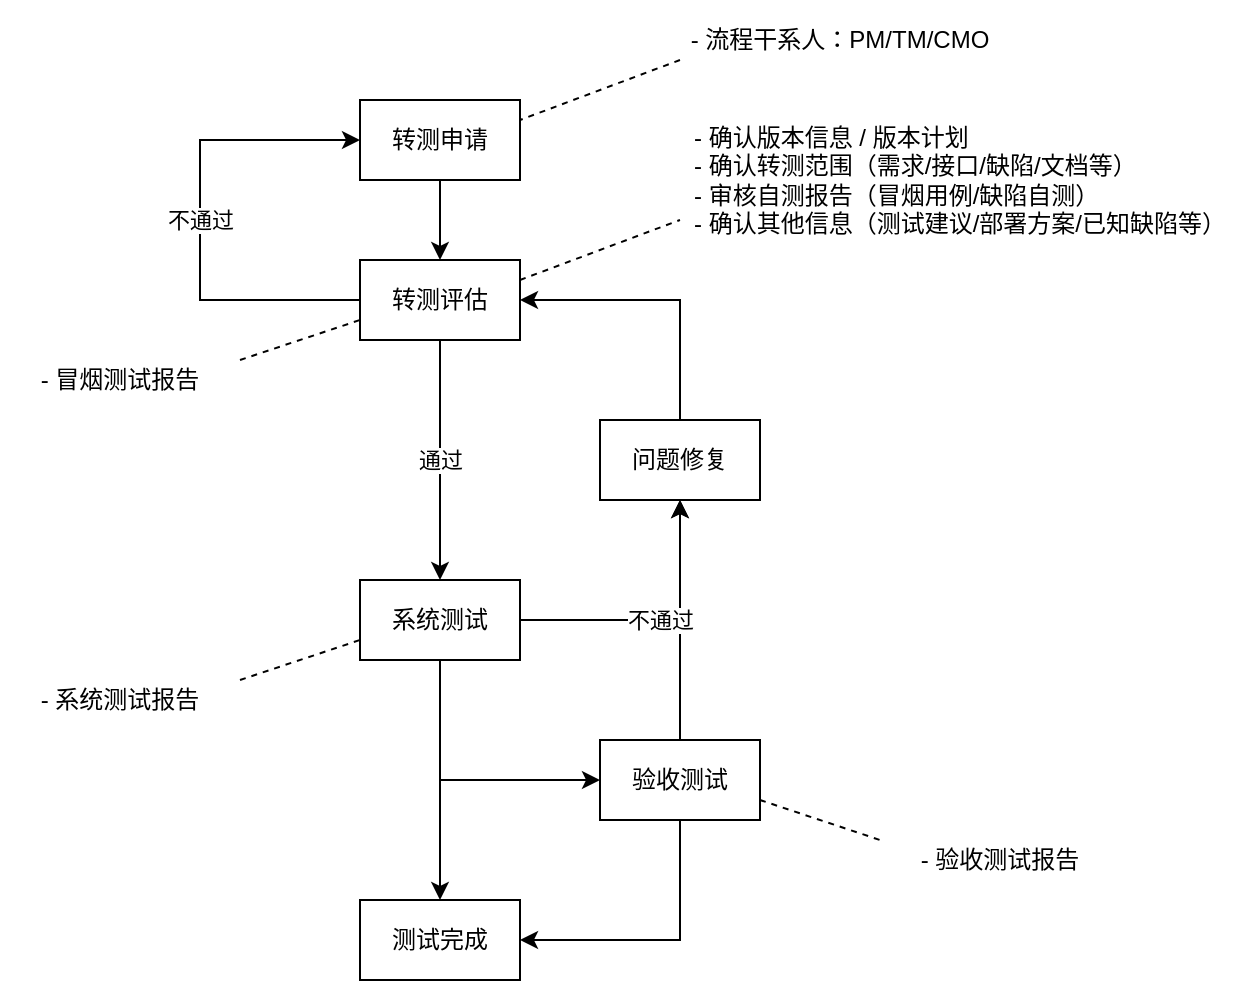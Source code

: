 <mxfile version="10.6.1" type="github"><diagram id="riu8EtfvFfFACFFr9gul" name="Page-1"><mxGraphModel dx="866" dy="623" grid="1" gridSize="10" guides="1" tooltips="1" connect="1" arrows="1" fold="1" page="1" pageScale="1" pageWidth="827" pageHeight="1169" math="0" shadow="0"><root><mxCell id="0"/><mxCell id="1" parent="0"/><mxCell id="F8fmw6eRG-6yX89xIcvf-8" style="edgeStyle=orthogonalEdgeStyle;rounded=0;orthogonalLoop=1;jettySize=auto;html=1;entryX=0.5;entryY=0;entryDx=0;entryDy=0;" edge="1" parent="1" source="F8fmw6eRG-6yX89xIcvf-1" target="F8fmw6eRG-6yX89xIcvf-2"><mxGeometry relative="1" as="geometry"/></mxCell><mxCell id="F8fmw6eRG-6yX89xIcvf-1" value="转测申请" style="rounded=0;whiteSpace=wrap;html=1;" vertex="1" parent="1"><mxGeometry x="360" y="120" width="80" height="40" as="geometry"/></mxCell><mxCell id="F8fmw6eRG-6yX89xIcvf-9" value="通过" style="edgeStyle=orthogonalEdgeStyle;rounded=0;orthogonalLoop=1;jettySize=auto;html=1;entryX=0.5;entryY=0;entryDx=0;entryDy=0;" edge="1" parent="1" source="F8fmw6eRG-6yX89xIcvf-2" target="F8fmw6eRG-6yX89xIcvf-5"><mxGeometry relative="1" as="geometry"/></mxCell><mxCell id="F8fmw6eRG-6yX89xIcvf-18" value="不通过" style="edgeStyle=orthogonalEdgeStyle;rounded=0;orthogonalLoop=1;jettySize=auto;html=1;entryX=0;entryY=0.5;entryDx=0;entryDy=0;" edge="1" parent="1" source="F8fmw6eRG-6yX89xIcvf-2" target="F8fmw6eRG-6yX89xIcvf-1"><mxGeometry relative="1" as="geometry"><Array as="points"><mxPoint x="280" y="220"/><mxPoint x="280" y="140"/></Array></mxGeometry></mxCell><mxCell id="F8fmw6eRG-6yX89xIcvf-2" value="转测评估" style="rounded=0;whiteSpace=wrap;html=1;" vertex="1" parent="1"><mxGeometry x="360" y="200" width="80" height="40" as="geometry"/></mxCell><mxCell id="F8fmw6eRG-6yX89xIcvf-4" value="测试完成" style="rounded=0;whiteSpace=wrap;html=1;" vertex="1" parent="1"><mxGeometry x="360" y="520" width="80" height="40" as="geometry"/></mxCell><mxCell id="F8fmw6eRG-6yX89xIcvf-13" value="" style="edgeStyle=orthogonalEdgeStyle;rounded=0;orthogonalLoop=1;jettySize=auto;html=1;entryX=0;entryY=0.5;entryDx=0;entryDy=0;" edge="1" parent="1" source="F8fmw6eRG-6yX89xIcvf-5" target="F8fmw6eRG-6yX89xIcvf-7"><mxGeometry relative="1" as="geometry"><Array as="points"><mxPoint x="400" y="460"/></Array></mxGeometry></mxCell><mxCell id="F8fmw6eRG-6yX89xIcvf-5" value="系统测试" style="rounded=0;whiteSpace=wrap;html=1;" vertex="1" parent="1"><mxGeometry x="360" y="360" width="80" height="40" as="geometry"/></mxCell><mxCell id="F8fmw6eRG-6yX89xIcvf-17" style="edgeStyle=orthogonalEdgeStyle;rounded=0;orthogonalLoop=1;jettySize=auto;html=1;entryX=1;entryY=0.5;entryDx=0;entryDy=0;" edge="1" parent="1" source="F8fmw6eRG-6yX89xIcvf-6" target="F8fmw6eRG-6yX89xIcvf-2"><mxGeometry relative="1" as="geometry"><Array as="points"><mxPoint x="520" y="220"/></Array></mxGeometry></mxCell><mxCell id="F8fmw6eRG-6yX89xIcvf-6" value="问题修复" style="rounded=0;whiteSpace=wrap;html=1;" vertex="1" parent="1"><mxGeometry x="480" y="280" width="80" height="40" as="geometry"/></mxCell><mxCell id="F8fmw6eRG-6yX89xIcvf-14" style="edgeStyle=orthogonalEdgeStyle;rounded=0;orthogonalLoop=1;jettySize=auto;html=1;entryX=0.5;entryY=1;entryDx=0;entryDy=0;" edge="1" parent="1" source="F8fmw6eRG-6yX89xIcvf-7" target="F8fmw6eRG-6yX89xIcvf-6"><mxGeometry relative="1" as="geometry"/></mxCell><mxCell id="F8fmw6eRG-6yX89xIcvf-15" value="" style="edgeStyle=orthogonalEdgeStyle;rounded=0;orthogonalLoop=1;jettySize=auto;html=1;entryX=1;entryY=0.5;entryDx=0;entryDy=0;" edge="1" parent="1" source="F8fmw6eRG-6yX89xIcvf-7" target="F8fmw6eRG-6yX89xIcvf-4"><mxGeometry relative="1" as="geometry"><Array as="points"><mxPoint x="520" y="540"/></Array></mxGeometry></mxCell><mxCell id="F8fmw6eRG-6yX89xIcvf-7" value="验收测试" style="rounded=0;whiteSpace=wrap;html=1;" vertex="1" parent="1"><mxGeometry x="480" y="440" width="80" height="40" as="geometry"/></mxCell><mxCell id="F8fmw6eRG-6yX89xIcvf-11" value="不通过" style="edgeStyle=orthogonalEdgeStyle;rounded=0;orthogonalLoop=1;jettySize=auto;html=1;entryX=0.5;entryY=1;entryDx=0;entryDy=0;" edge="1" parent="1" source="F8fmw6eRG-6yX89xIcvf-5" target="F8fmw6eRG-6yX89xIcvf-6"><mxGeometry relative="1" as="geometry"/></mxCell><mxCell id="F8fmw6eRG-6yX89xIcvf-34" value="&lt;div style=&quot;text-align: left&quot;&gt;&lt;span&gt;- 确认版本信息 / 版本计划&lt;/span&gt;&lt;/div&gt;&lt;div style=&quot;text-align: left&quot;&gt;&lt;span&gt;- 确认转测范围（需求/接口/缺陷/文档等）&lt;/span&gt;&lt;/div&gt;&lt;div style=&quot;text-align: left&quot;&gt;&lt;span&gt;- 审核自测报告（冒烟用例/缺陷自测）&lt;/span&gt;&lt;/div&gt;&lt;div style=&quot;text-align: left&quot;&gt;&lt;span&gt;- 确认其他信息（测试建议/部署方案/已知缺陷等）&lt;/span&gt;&lt;/div&gt;" style="text;html=1;strokeColor=none;fillColor=none;align=center;verticalAlign=middle;whiteSpace=wrap;rounded=0;dashed=1;" vertex="1" parent="1"><mxGeometry x="520" y="120" width="280" height="80" as="geometry"/></mxCell><mxCell id="F8fmw6eRG-6yX89xIcvf-35" value="" style="endArrow=none;dashed=1;html=1;entryX=0;entryY=0.75;entryDx=0;entryDy=0;exitX=1;exitY=0.25;exitDx=0;exitDy=0;" edge="1" parent="1" source="F8fmw6eRG-6yX89xIcvf-2" target="F8fmw6eRG-6yX89xIcvf-34"><mxGeometry width="50" height="50" relative="1" as="geometry"><mxPoint x="170" y="410" as="sourcePoint"/><mxPoint x="220" y="360" as="targetPoint"/></mxGeometry></mxCell><mxCell id="F8fmw6eRG-6yX89xIcvf-36" value="&lt;div style=&quot;text-align: left&quot;&gt;- 冒烟测试报告&lt;/div&gt;" style="text;html=1;strokeColor=none;fillColor=none;align=center;verticalAlign=middle;whiteSpace=wrap;rounded=0;dashed=1;" vertex="1" parent="1"><mxGeometry x="180" y="240" width="120" height="40" as="geometry"/></mxCell><mxCell id="F8fmw6eRG-6yX89xIcvf-37" value="" style="endArrow=none;dashed=1;html=1;entryX=0;entryY=0.75;entryDx=0;entryDy=0;exitX=1;exitY=0.25;exitDx=0;exitDy=0;" edge="1" parent="1" source="F8fmw6eRG-6yX89xIcvf-36" target="F8fmw6eRG-6yX89xIcvf-2"><mxGeometry width="50" height="50" relative="1" as="geometry"><mxPoint x="230" y="360" as="sourcePoint"/><mxPoint x="280" y="310" as="targetPoint"/></mxGeometry></mxCell><mxCell id="F8fmw6eRG-6yX89xIcvf-40" value="&lt;div style=&quot;text-align: left&quot;&gt;- 系统测试报告&lt;/div&gt;" style="text;html=1;strokeColor=none;fillColor=none;align=center;verticalAlign=middle;whiteSpace=wrap;rounded=0;dashed=1;" vertex="1" parent="1"><mxGeometry x="180" y="400" width="120" height="40" as="geometry"/></mxCell><mxCell id="F8fmw6eRG-6yX89xIcvf-41" value="" style="endArrow=none;dashed=1;html=1;entryX=0;entryY=0.75;entryDx=0;entryDy=0;exitX=1;exitY=0.25;exitDx=0;exitDy=0;" edge="1" parent="1" source="F8fmw6eRG-6yX89xIcvf-40" target="F8fmw6eRG-6yX89xIcvf-5"><mxGeometry width="50" height="50" relative="1" as="geometry"><mxPoint x="220" y="530" as="sourcePoint"/><mxPoint x="350" y="400" as="targetPoint"/></mxGeometry></mxCell><mxCell id="F8fmw6eRG-6yX89xIcvf-42" value="&lt;div style=&quot;text-align: left&quot;&gt;- 验收测试报告&lt;/div&gt;" style="text;html=1;strokeColor=none;fillColor=none;align=center;verticalAlign=middle;whiteSpace=wrap;rounded=0;dashed=1;" vertex="1" parent="1"><mxGeometry x="620" y="480" width="120" height="40" as="geometry"/></mxCell><mxCell id="F8fmw6eRG-6yX89xIcvf-43" value="" style="endArrow=none;dashed=1;html=1;entryX=0;entryY=0.25;entryDx=0;entryDy=0;exitX=1;exitY=0.75;exitDx=0;exitDy=0;" edge="1" parent="1" source="F8fmw6eRG-6yX89xIcvf-7" target="F8fmw6eRG-6yX89xIcvf-42"><mxGeometry width="50" height="50" relative="1" as="geometry"><mxPoint x="310" y="420" as="sourcePoint"/><mxPoint x="370" y="400" as="targetPoint"/></mxGeometry></mxCell><mxCell id="F8fmw6eRG-6yX89xIcvf-44" value="&lt;div style=&quot;text-align: left&quot;&gt;- 流程干系人：PM/TM/CMO&lt;/div&gt;" style="text;html=1;strokeColor=none;fillColor=none;align=center;verticalAlign=middle;whiteSpace=wrap;rounded=0;dashed=1;" vertex="1" parent="1"><mxGeometry x="520" y="70" width="160" height="40" as="geometry"/></mxCell><mxCell id="F8fmw6eRG-6yX89xIcvf-45" value="" style="endArrow=none;dashed=1;html=1;entryX=1;entryY=0.25;entryDx=0;entryDy=0;exitX=0;exitY=0.75;exitDx=0;exitDy=0;" edge="1" parent="1" source="F8fmw6eRG-6yX89xIcvf-44" target="F8fmw6eRG-6yX89xIcvf-1"><mxGeometry width="50" height="50" relative="1" as="geometry"><mxPoint x="570" y="170" as="sourcePoint"/><mxPoint x="700" y="40" as="targetPoint"/></mxGeometry></mxCell><mxCell id="F8fmw6eRG-6yX89xIcvf-10" value="" style="edgeStyle=orthogonalEdgeStyle;rounded=0;orthogonalLoop=1;jettySize=auto;html=1;entryX=0.5;entryY=0;entryDx=0;entryDy=0;" edge="1" parent="1" source="F8fmw6eRG-6yX89xIcvf-5" target="F8fmw6eRG-6yX89xIcvf-4"><mxGeometry relative="1" as="geometry"/></mxCell></root></mxGraphModel></diagram></mxfile>